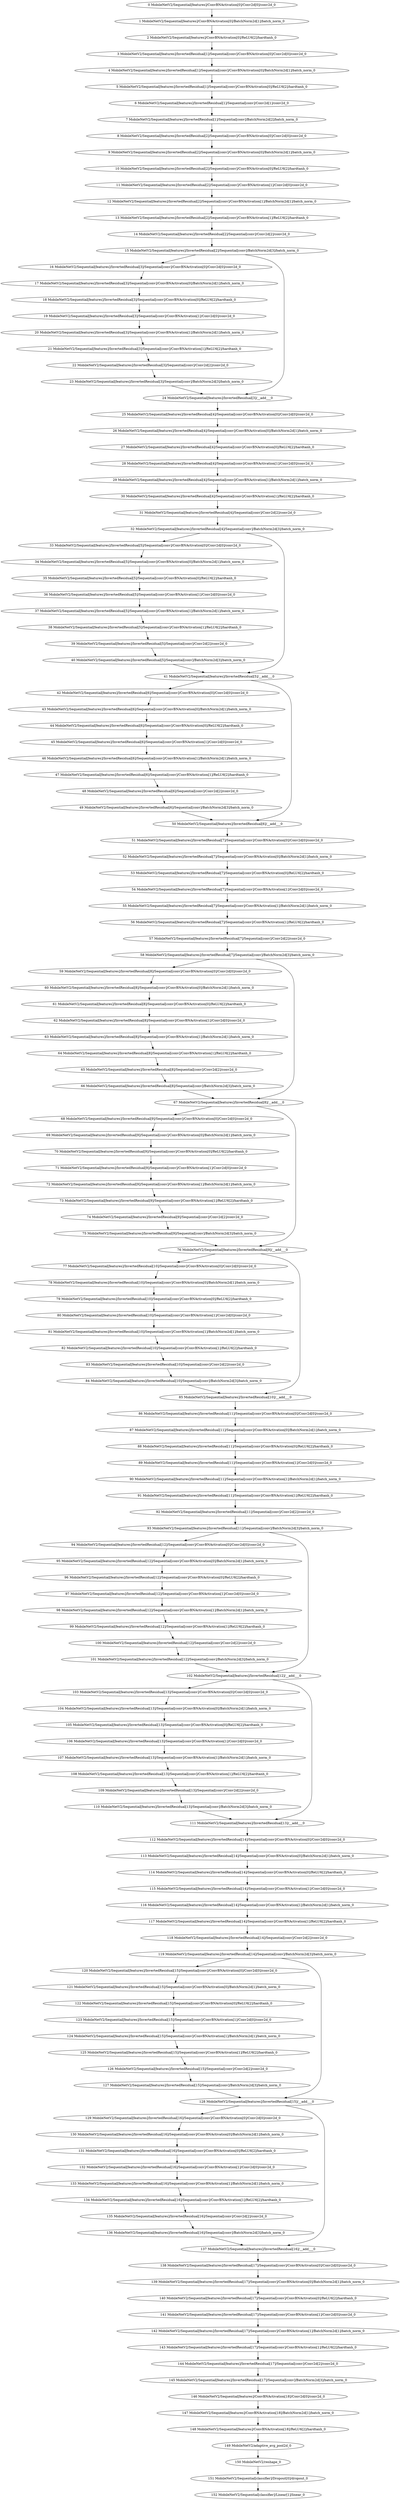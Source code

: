 strict digraph  {
"0 MobileNetV2/Sequential[features]/ConvBNActivation[0]/Conv2d[0]/conv2d_0" [id=0, type=conv2d];
"1 MobileNetV2/Sequential[features]/ConvBNActivation[0]/BatchNorm2d[1]/batch_norm_0" [id=1, type=batch_norm];
"2 MobileNetV2/Sequential[features]/ConvBNActivation[0]/ReLU6[2]/hardtanh_0" [id=2, type=hardtanh];
"3 MobileNetV2/Sequential[features]/InvertedResidual[1]/Sequential[conv]/ConvBNActivation[0]/Conv2d[0]/conv2d_0" [id=3, type=conv2d];
"4 MobileNetV2/Sequential[features]/InvertedResidual[1]/Sequential[conv]/ConvBNActivation[0]/BatchNorm2d[1]/batch_norm_0" [id=4, type=batch_norm];
"5 MobileNetV2/Sequential[features]/InvertedResidual[1]/Sequential[conv]/ConvBNActivation[0]/ReLU6[2]/hardtanh_0" [id=5, type=hardtanh];
"6 MobileNetV2/Sequential[features]/InvertedResidual[1]/Sequential[conv]/Conv2d[1]/conv2d_0" [id=6, type=conv2d];
"7 MobileNetV2/Sequential[features]/InvertedResidual[1]/Sequential[conv]/BatchNorm2d[2]/batch_norm_0" [id=7, type=batch_norm];
"8 MobileNetV2/Sequential[features]/InvertedResidual[2]/Sequential[conv]/ConvBNActivation[0]/Conv2d[0]/conv2d_0" [id=8, type=conv2d];
"9 MobileNetV2/Sequential[features]/InvertedResidual[2]/Sequential[conv]/ConvBNActivation[0]/BatchNorm2d[1]/batch_norm_0" [id=9, type=batch_norm];
"10 MobileNetV2/Sequential[features]/InvertedResidual[2]/Sequential[conv]/ConvBNActivation[0]/ReLU6[2]/hardtanh_0" [id=10, type=hardtanh];
"11 MobileNetV2/Sequential[features]/InvertedResidual[2]/Sequential[conv]/ConvBNActivation[1]/Conv2d[0]/conv2d_0" [id=11, type=conv2d];
"12 MobileNetV2/Sequential[features]/InvertedResidual[2]/Sequential[conv]/ConvBNActivation[1]/BatchNorm2d[1]/batch_norm_0" [id=12, type=batch_norm];
"13 MobileNetV2/Sequential[features]/InvertedResidual[2]/Sequential[conv]/ConvBNActivation[1]/ReLU6[2]/hardtanh_0" [id=13, type=hardtanh];
"14 MobileNetV2/Sequential[features]/InvertedResidual[2]/Sequential[conv]/Conv2d[2]/conv2d_0" [id=14, type=conv2d];
"15 MobileNetV2/Sequential[features]/InvertedResidual[2]/Sequential[conv]/BatchNorm2d[3]/batch_norm_0" [id=15, type=batch_norm];
"16 MobileNetV2/Sequential[features]/InvertedResidual[3]/Sequential[conv]/ConvBNActivation[0]/Conv2d[0]/conv2d_0" [id=16, type=conv2d];
"17 MobileNetV2/Sequential[features]/InvertedResidual[3]/Sequential[conv]/ConvBNActivation[0]/BatchNorm2d[1]/batch_norm_0" [id=17, type=batch_norm];
"18 MobileNetV2/Sequential[features]/InvertedResidual[3]/Sequential[conv]/ConvBNActivation[0]/ReLU6[2]/hardtanh_0" [id=18, type=hardtanh];
"19 MobileNetV2/Sequential[features]/InvertedResidual[3]/Sequential[conv]/ConvBNActivation[1]/Conv2d[0]/conv2d_0" [id=19, type=conv2d];
"20 MobileNetV2/Sequential[features]/InvertedResidual[3]/Sequential[conv]/ConvBNActivation[1]/BatchNorm2d[1]/batch_norm_0" [id=20, type=batch_norm];
"21 MobileNetV2/Sequential[features]/InvertedResidual[3]/Sequential[conv]/ConvBNActivation[1]/ReLU6[2]/hardtanh_0" [id=21, type=hardtanh];
"22 MobileNetV2/Sequential[features]/InvertedResidual[3]/Sequential[conv]/Conv2d[2]/conv2d_0" [id=22, type=conv2d];
"23 MobileNetV2/Sequential[features]/InvertedResidual[3]/Sequential[conv]/BatchNorm2d[3]/batch_norm_0" [id=23, type=batch_norm];
"24 MobileNetV2/Sequential[features]/InvertedResidual[3]/__add___0" [id=24, type=__add__];
"25 MobileNetV2/Sequential[features]/InvertedResidual[4]/Sequential[conv]/ConvBNActivation[0]/Conv2d[0]/conv2d_0" [id=25, type=conv2d];
"26 MobileNetV2/Sequential[features]/InvertedResidual[4]/Sequential[conv]/ConvBNActivation[0]/BatchNorm2d[1]/batch_norm_0" [id=26, type=batch_norm];
"27 MobileNetV2/Sequential[features]/InvertedResidual[4]/Sequential[conv]/ConvBNActivation[0]/ReLU6[2]/hardtanh_0" [id=27, type=hardtanh];
"28 MobileNetV2/Sequential[features]/InvertedResidual[4]/Sequential[conv]/ConvBNActivation[1]/Conv2d[0]/conv2d_0" [id=28, type=conv2d];
"29 MobileNetV2/Sequential[features]/InvertedResidual[4]/Sequential[conv]/ConvBNActivation[1]/BatchNorm2d[1]/batch_norm_0" [id=29, type=batch_norm];
"30 MobileNetV2/Sequential[features]/InvertedResidual[4]/Sequential[conv]/ConvBNActivation[1]/ReLU6[2]/hardtanh_0" [id=30, type=hardtanh];
"31 MobileNetV2/Sequential[features]/InvertedResidual[4]/Sequential[conv]/Conv2d[2]/conv2d_0" [id=31, type=conv2d];
"32 MobileNetV2/Sequential[features]/InvertedResidual[4]/Sequential[conv]/BatchNorm2d[3]/batch_norm_0" [id=32, type=batch_norm];
"33 MobileNetV2/Sequential[features]/InvertedResidual[5]/Sequential[conv]/ConvBNActivation[0]/Conv2d[0]/conv2d_0" [id=33, type=conv2d];
"34 MobileNetV2/Sequential[features]/InvertedResidual[5]/Sequential[conv]/ConvBNActivation[0]/BatchNorm2d[1]/batch_norm_0" [id=34, type=batch_norm];
"35 MobileNetV2/Sequential[features]/InvertedResidual[5]/Sequential[conv]/ConvBNActivation[0]/ReLU6[2]/hardtanh_0" [id=35, type=hardtanh];
"36 MobileNetV2/Sequential[features]/InvertedResidual[5]/Sequential[conv]/ConvBNActivation[1]/Conv2d[0]/conv2d_0" [id=36, type=conv2d];
"37 MobileNetV2/Sequential[features]/InvertedResidual[5]/Sequential[conv]/ConvBNActivation[1]/BatchNorm2d[1]/batch_norm_0" [id=37, type=batch_norm];
"38 MobileNetV2/Sequential[features]/InvertedResidual[5]/Sequential[conv]/ConvBNActivation[1]/ReLU6[2]/hardtanh_0" [id=38, type=hardtanh];
"39 MobileNetV2/Sequential[features]/InvertedResidual[5]/Sequential[conv]/Conv2d[2]/conv2d_0" [id=39, type=conv2d];
"40 MobileNetV2/Sequential[features]/InvertedResidual[5]/Sequential[conv]/BatchNorm2d[3]/batch_norm_0" [id=40, type=batch_norm];
"41 MobileNetV2/Sequential[features]/InvertedResidual[5]/__add___0" [id=41, type=__add__];
"42 MobileNetV2/Sequential[features]/InvertedResidual[6]/Sequential[conv]/ConvBNActivation[0]/Conv2d[0]/conv2d_0" [id=42, type=conv2d];
"43 MobileNetV2/Sequential[features]/InvertedResidual[6]/Sequential[conv]/ConvBNActivation[0]/BatchNorm2d[1]/batch_norm_0" [id=43, type=batch_norm];
"44 MobileNetV2/Sequential[features]/InvertedResidual[6]/Sequential[conv]/ConvBNActivation[0]/ReLU6[2]/hardtanh_0" [id=44, type=hardtanh];
"45 MobileNetV2/Sequential[features]/InvertedResidual[6]/Sequential[conv]/ConvBNActivation[1]/Conv2d[0]/conv2d_0" [id=45, type=conv2d];
"46 MobileNetV2/Sequential[features]/InvertedResidual[6]/Sequential[conv]/ConvBNActivation[1]/BatchNorm2d[1]/batch_norm_0" [id=46, type=batch_norm];
"47 MobileNetV2/Sequential[features]/InvertedResidual[6]/Sequential[conv]/ConvBNActivation[1]/ReLU6[2]/hardtanh_0" [id=47, type=hardtanh];
"48 MobileNetV2/Sequential[features]/InvertedResidual[6]/Sequential[conv]/Conv2d[2]/conv2d_0" [id=48, type=conv2d];
"49 MobileNetV2/Sequential[features]/InvertedResidual[6]/Sequential[conv]/BatchNorm2d[3]/batch_norm_0" [id=49, type=batch_norm];
"50 MobileNetV2/Sequential[features]/InvertedResidual[6]/__add___0" [id=50, type=__add__];
"51 MobileNetV2/Sequential[features]/InvertedResidual[7]/Sequential[conv]/ConvBNActivation[0]/Conv2d[0]/conv2d_0" [id=51, type=conv2d];
"52 MobileNetV2/Sequential[features]/InvertedResidual[7]/Sequential[conv]/ConvBNActivation[0]/BatchNorm2d[1]/batch_norm_0" [id=52, type=batch_norm];
"53 MobileNetV2/Sequential[features]/InvertedResidual[7]/Sequential[conv]/ConvBNActivation[0]/ReLU6[2]/hardtanh_0" [id=53, type=hardtanh];
"54 MobileNetV2/Sequential[features]/InvertedResidual[7]/Sequential[conv]/ConvBNActivation[1]/Conv2d[0]/conv2d_0" [id=54, type=conv2d];
"55 MobileNetV2/Sequential[features]/InvertedResidual[7]/Sequential[conv]/ConvBNActivation[1]/BatchNorm2d[1]/batch_norm_0" [id=55, type=batch_norm];
"56 MobileNetV2/Sequential[features]/InvertedResidual[7]/Sequential[conv]/ConvBNActivation[1]/ReLU6[2]/hardtanh_0" [id=56, type=hardtanh];
"57 MobileNetV2/Sequential[features]/InvertedResidual[7]/Sequential[conv]/Conv2d[2]/conv2d_0" [id=57, type=conv2d];
"58 MobileNetV2/Sequential[features]/InvertedResidual[7]/Sequential[conv]/BatchNorm2d[3]/batch_norm_0" [id=58, type=batch_norm];
"59 MobileNetV2/Sequential[features]/InvertedResidual[8]/Sequential[conv]/ConvBNActivation[0]/Conv2d[0]/conv2d_0" [id=59, type=conv2d];
"60 MobileNetV2/Sequential[features]/InvertedResidual[8]/Sequential[conv]/ConvBNActivation[0]/BatchNorm2d[1]/batch_norm_0" [id=60, type=batch_norm];
"61 MobileNetV2/Sequential[features]/InvertedResidual[8]/Sequential[conv]/ConvBNActivation[0]/ReLU6[2]/hardtanh_0" [id=61, type=hardtanh];
"62 MobileNetV2/Sequential[features]/InvertedResidual[8]/Sequential[conv]/ConvBNActivation[1]/Conv2d[0]/conv2d_0" [id=62, type=conv2d];
"63 MobileNetV2/Sequential[features]/InvertedResidual[8]/Sequential[conv]/ConvBNActivation[1]/BatchNorm2d[1]/batch_norm_0" [id=63, type=batch_norm];
"64 MobileNetV2/Sequential[features]/InvertedResidual[8]/Sequential[conv]/ConvBNActivation[1]/ReLU6[2]/hardtanh_0" [id=64, type=hardtanh];
"65 MobileNetV2/Sequential[features]/InvertedResidual[8]/Sequential[conv]/Conv2d[2]/conv2d_0" [id=65, type=conv2d];
"66 MobileNetV2/Sequential[features]/InvertedResidual[8]/Sequential[conv]/BatchNorm2d[3]/batch_norm_0" [id=66, type=batch_norm];
"67 MobileNetV2/Sequential[features]/InvertedResidual[8]/__add___0" [id=67, type=__add__];
"68 MobileNetV2/Sequential[features]/InvertedResidual[9]/Sequential[conv]/ConvBNActivation[0]/Conv2d[0]/conv2d_0" [id=68, type=conv2d];
"69 MobileNetV2/Sequential[features]/InvertedResidual[9]/Sequential[conv]/ConvBNActivation[0]/BatchNorm2d[1]/batch_norm_0" [id=69, type=batch_norm];
"70 MobileNetV2/Sequential[features]/InvertedResidual[9]/Sequential[conv]/ConvBNActivation[0]/ReLU6[2]/hardtanh_0" [id=70, type=hardtanh];
"71 MobileNetV2/Sequential[features]/InvertedResidual[9]/Sequential[conv]/ConvBNActivation[1]/Conv2d[0]/conv2d_0" [id=71, type=conv2d];
"72 MobileNetV2/Sequential[features]/InvertedResidual[9]/Sequential[conv]/ConvBNActivation[1]/BatchNorm2d[1]/batch_norm_0" [id=72, type=batch_norm];
"73 MobileNetV2/Sequential[features]/InvertedResidual[9]/Sequential[conv]/ConvBNActivation[1]/ReLU6[2]/hardtanh_0" [id=73, type=hardtanh];
"74 MobileNetV2/Sequential[features]/InvertedResidual[9]/Sequential[conv]/Conv2d[2]/conv2d_0" [id=74, type=conv2d];
"75 MobileNetV2/Sequential[features]/InvertedResidual[9]/Sequential[conv]/BatchNorm2d[3]/batch_norm_0" [id=75, type=batch_norm];
"76 MobileNetV2/Sequential[features]/InvertedResidual[9]/__add___0" [id=76, type=__add__];
"77 MobileNetV2/Sequential[features]/InvertedResidual[10]/Sequential[conv]/ConvBNActivation[0]/Conv2d[0]/conv2d_0" [id=77, type=conv2d];
"78 MobileNetV2/Sequential[features]/InvertedResidual[10]/Sequential[conv]/ConvBNActivation[0]/BatchNorm2d[1]/batch_norm_0" [id=78, type=batch_norm];
"79 MobileNetV2/Sequential[features]/InvertedResidual[10]/Sequential[conv]/ConvBNActivation[0]/ReLU6[2]/hardtanh_0" [id=79, type=hardtanh];
"80 MobileNetV2/Sequential[features]/InvertedResidual[10]/Sequential[conv]/ConvBNActivation[1]/Conv2d[0]/conv2d_0" [id=80, type=conv2d];
"81 MobileNetV2/Sequential[features]/InvertedResidual[10]/Sequential[conv]/ConvBNActivation[1]/BatchNorm2d[1]/batch_norm_0" [id=81, type=batch_norm];
"82 MobileNetV2/Sequential[features]/InvertedResidual[10]/Sequential[conv]/ConvBNActivation[1]/ReLU6[2]/hardtanh_0" [id=82, type=hardtanh];
"83 MobileNetV2/Sequential[features]/InvertedResidual[10]/Sequential[conv]/Conv2d[2]/conv2d_0" [id=83, type=conv2d];
"84 MobileNetV2/Sequential[features]/InvertedResidual[10]/Sequential[conv]/BatchNorm2d[3]/batch_norm_0" [id=84, type=batch_norm];
"85 MobileNetV2/Sequential[features]/InvertedResidual[10]/__add___0" [id=85, type=__add__];
"86 MobileNetV2/Sequential[features]/InvertedResidual[11]/Sequential[conv]/ConvBNActivation[0]/Conv2d[0]/conv2d_0" [id=86, type=conv2d];
"87 MobileNetV2/Sequential[features]/InvertedResidual[11]/Sequential[conv]/ConvBNActivation[0]/BatchNorm2d[1]/batch_norm_0" [id=87, type=batch_norm];
"88 MobileNetV2/Sequential[features]/InvertedResidual[11]/Sequential[conv]/ConvBNActivation[0]/ReLU6[2]/hardtanh_0" [id=88, type=hardtanh];
"89 MobileNetV2/Sequential[features]/InvertedResidual[11]/Sequential[conv]/ConvBNActivation[1]/Conv2d[0]/conv2d_0" [id=89, type=conv2d];
"90 MobileNetV2/Sequential[features]/InvertedResidual[11]/Sequential[conv]/ConvBNActivation[1]/BatchNorm2d[1]/batch_norm_0" [id=90, type=batch_norm];
"91 MobileNetV2/Sequential[features]/InvertedResidual[11]/Sequential[conv]/ConvBNActivation[1]/ReLU6[2]/hardtanh_0" [id=91, type=hardtanh];
"92 MobileNetV2/Sequential[features]/InvertedResidual[11]/Sequential[conv]/Conv2d[2]/conv2d_0" [id=92, type=conv2d];
"93 MobileNetV2/Sequential[features]/InvertedResidual[11]/Sequential[conv]/BatchNorm2d[3]/batch_norm_0" [id=93, type=batch_norm];
"94 MobileNetV2/Sequential[features]/InvertedResidual[12]/Sequential[conv]/ConvBNActivation[0]/Conv2d[0]/conv2d_0" [id=94, type=conv2d];
"95 MobileNetV2/Sequential[features]/InvertedResidual[12]/Sequential[conv]/ConvBNActivation[0]/BatchNorm2d[1]/batch_norm_0" [id=95, type=batch_norm];
"96 MobileNetV2/Sequential[features]/InvertedResidual[12]/Sequential[conv]/ConvBNActivation[0]/ReLU6[2]/hardtanh_0" [id=96, type=hardtanh];
"97 MobileNetV2/Sequential[features]/InvertedResidual[12]/Sequential[conv]/ConvBNActivation[1]/Conv2d[0]/conv2d_0" [id=97, type=conv2d];
"98 MobileNetV2/Sequential[features]/InvertedResidual[12]/Sequential[conv]/ConvBNActivation[1]/BatchNorm2d[1]/batch_norm_0" [id=98, type=batch_norm];
"99 MobileNetV2/Sequential[features]/InvertedResidual[12]/Sequential[conv]/ConvBNActivation[1]/ReLU6[2]/hardtanh_0" [id=99, type=hardtanh];
"100 MobileNetV2/Sequential[features]/InvertedResidual[12]/Sequential[conv]/Conv2d[2]/conv2d_0" [id=100, type=conv2d];
"101 MobileNetV2/Sequential[features]/InvertedResidual[12]/Sequential[conv]/BatchNorm2d[3]/batch_norm_0" [id=101, type=batch_norm];
"102 MobileNetV2/Sequential[features]/InvertedResidual[12]/__add___0" [id=102, type=__add__];
"103 MobileNetV2/Sequential[features]/InvertedResidual[13]/Sequential[conv]/ConvBNActivation[0]/Conv2d[0]/conv2d_0" [id=103, type=conv2d];
"104 MobileNetV2/Sequential[features]/InvertedResidual[13]/Sequential[conv]/ConvBNActivation[0]/BatchNorm2d[1]/batch_norm_0" [id=104, type=batch_norm];
"105 MobileNetV2/Sequential[features]/InvertedResidual[13]/Sequential[conv]/ConvBNActivation[0]/ReLU6[2]/hardtanh_0" [id=105, type=hardtanh];
"106 MobileNetV2/Sequential[features]/InvertedResidual[13]/Sequential[conv]/ConvBNActivation[1]/Conv2d[0]/conv2d_0" [id=106, type=conv2d];
"107 MobileNetV2/Sequential[features]/InvertedResidual[13]/Sequential[conv]/ConvBNActivation[1]/BatchNorm2d[1]/batch_norm_0" [id=107, type=batch_norm];
"108 MobileNetV2/Sequential[features]/InvertedResidual[13]/Sequential[conv]/ConvBNActivation[1]/ReLU6[2]/hardtanh_0" [id=108, type=hardtanh];
"109 MobileNetV2/Sequential[features]/InvertedResidual[13]/Sequential[conv]/Conv2d[2]/conv2d_0" [id=109, type=conv2d];
"110 MobileNetV2/Sequential[features]/InvertedResidual[13]/Sequential[conv]/BatchNorm2d[3]/batch_norm_0" [id=110, type=batch_norm];
"111 MobileNetV2/Sequential[features]/InvertedResidual[13]/__add___0" [id=111, type=__add__];
"112 MobileNetV2/Sequential[features]/InvertedResidual[14]/Sequential[conv]/ConvBNActivation[0]/Conv2d[0]/conv2d_0" [id=112, type=conv2d];
"113 MobileNetV2/Sequential[features]/InvertedResidual[14]/Sequential[conv]/ConvBNActivation[0]/BatchNorm2d[1]/batch_norm_0" [id=113, type=batch_norm];
"114 MobileNetV2/Sequential[features]/InvertedResidual[14]/Sequential[conv]/ConvBNActivation[0]/ReLU6[2]/hardtanh_0" [id=114, type=hardtanh];
"115 MobileNetV2/Sequential[features]/InvertedResidual[14]/Sequential[conv]/ConvBNActivation[1]/Conv2d[0]/conv2d_0" [id=115, type=conv2d];
"116 MobileNetV2/Sequential[features]/InvertedResidual[14]/Sequential[conv]/ConvBNActivation[1]/BatchNorm2d[1]/batch_norm_0" [id=116, type=batch_norm];
"117 MobileNetV2/Sequential[features]/InvertedResidual[14]/Sequential[conv]/ConvBNActivation[1]/ReLU6[2]/hardtanh_0" [id=117, type=hardtanh];
"118 MobileNetV2/Sequential[features]/InvertedResidual[14]/Sequential[conv]/Conv2d[2]/conv2d_0" [id=118, type=conv2d];
"119 MobileNetV2/Sequential[features]/InvertedResidual[14]/Sequential[conv]/BatchNorm2d[3]/batch_norm_0" [id=119, type=batch_norm];
"120 MobileNetV2/Sequential[features]/InvertedResidual[15]/Sequential[conv]/ConvBNActivation[0]/Conv2d[0]/conv2d_0" [id=120, type=conv2d];
"121 MobileNetV2/Sequential[features]/InvertedResidual[15]/Sequential[conv]/ConvBNActivation[0]/BatchNorm2d[1]/batch_norm_0" [id=121, type=batch_norm];
"122 MobileNetV2/Sequential[features]/InvertedResidual[15]/Sequential[conv]/ConvBNActivation[0]/ReLU6[2]/hardtanh_0" [id=122, type=hardtanh];
"123 MobileNetV2/Sequential[features]/InvertedResidual[15]/Sequential[conv]/ConvBNActivation[1]/Conv2d[0]/conv2d_0" [id=123, type=conv2d];
"124 MobileNetV2/Sequential[features]/InvertedResidual[15]/Sequential[conv]/ConvBNActivation[1]/BatchNorm2d[1]/batch_norm_0" [id=124, type=batch_norm];
"125 MobileNetV2/Sequential[features]/InvertedResidual[15]/Sequential[conv]/ConvBNActivation[1]/ReLU6[2]/hardtanh_0" [id=125, type=hardtanh];
"126 MobileNetV2/Sequential[features]/InvertedResidual[15]/Sequential[conv]/Conv2d[2]/conv2d_0" [id=126, type=conv2d];
"127 MobileNetV2/Sequential[features]/InvertedResidual[15]/Sequential[conv]/BatchNorm2d[3]/batch_norm_0" [id=127, type=batch_norm];
"128 MobileNetV2/Sequential[features]/InvertedResidual[15]/__add___0" [id=128, type=__add__];
"129 MobileNetV2/Sequential[features]/InvertedResidual[16]/Sequential[conv]/ConvBNActivation[0]/Conv2d[0]/conv2d_0" [id=129, type=conv2d];
"130 MobileNetV2/Sequential[features]/InvertedResidual[16]/Sequential[conv]/ConvBNActivation[0]/BatchNorm2d[1]/batch_norm_0" [id=130, type=batch_norm];
"131 MobileNetV2/Sequential[features]/InvertedResidual[16]/Sequential[conv]/ConvBNActivation[0]/ReLU6[2]/hardtanh_0" [id=131, type=hardtanh];
"132 MobileNetV2/Sequential[features]/InvertedResidual[16]/Sequential[conv]/ConvBNActivation[1]/Conv2d[0]/conv2d_0" [id=132, type=conv2d];
"133 MobileNetV2/Sequential[features]/InvertedResidual[16]/Sequential[conv]/ConvBNActivation[1]/BatchNorm2d[1]/batch_norm_0" [id=133, type=batch_norm];
"134 MobileNetV2/Sequential[features]/InvertedResidual[16]/Sequential[conv]/ConvBNActivation[1]/ReLU6[2]/hardtanh_0" [id=134, type=hardtanh];
"135 MobileNetV2/Sequential[features]/InvertedResidual[16]/Sequential[conv]/Conv2d[2]/conv2d_0" [id=135, type=conv2d];
"136 MobileNetV2/Sequential[features]/InvertedResidual[16]/Sequential[conv]/BatchNorm2d[3]/batch_norm_0" [id=136, type=batch_norm];
"137 MobileNetV2/Sequential[features]/InvertedResidual[16]/__add___0" [id=137, type=__add__];
"138 MobileNetV2/Sequential[features]/InvertedResidual[17]/Sequential[conv]/ConvBNActivation[0]/Conv2d[0]/conv2d_0" [id=138, type=conv2d];
"139 MobileNetV2/Sequential[features]/InvertedResidual[17]/Sequential[conv]/ConvBNActivation[0]/BatchNorm2d[1]/batch_norm_0" [id=139, type=batch_norm];
"140 MobileNetV2/Sequential[features]/InvertedResidual[17]/Sequential[conv]/ConvBNActivation[0]/ReLU6[2]/hardtanh_0" [id=140, type=hardtanh];
"141 MobileNetV2/Sequential[features]/InvertedResidual[17]/Sequential[conv]/ConvBNActivation[1]/Conv2d[0]/conv2d_0" [id=141, type=conv2d];
"142 MobileNetV2/Sequential[features]/InvertedResidual[17]/Sequential[conv]/ConvBNActivation[1]/BatchNorm2d[1]/batch_norm_0" [id=142, type=batch_norm];
"143 MobileNetV2/Sequential[features]/InvertedResidual[17]/Sequential[conv]/ConvBNActivation[1]/ReLU6[2]/hardtanh_0" [id=143, type=hardtanh];
"144 MobileNetV2/Sequential[features]/InvertedResidual[17]/Sequential[conv]/Conv2d[2]/conv2d_0" [id=144, type=conv2d];
"145 MobileNetV2/Sequential[features]/InvertedResidual[17]/Sequential[conv]/BatchNorm2d[3]/batch_norm_0" [id=145, type=batch_norm];
"146 MobileNetV2/Sequential[features]/ConvBNActivation[18]/Conv2d[0]/conv2d_0" [id=146, type=conv2d];
"147 MobileNetV2/Sequential[features]/ConvBNActivation[18]/BatchNorm2d[1]/batch_norm_0" [id=147, type=batch_norm];
"148 MobileNetV2/Sequential[features]/ConvBNActivation[18]/ReLU6[2]/hardtanh_0" [id=148, type=hardtanh];
"149 MobileNetV2/adaptive_avg_pool2d_0" [id=149, type=adaptive_avg_pool2d];
"150 MobileNetV2/reshape_0" [id=150, type=reshape];
"151 MobileNetV2/Sequential[classifier]/Dropout[0]/dropout_0" [id=151, type=dropout];
"152 MobileNetV2/Sequential[classifier]/Linear[1]/linear_0" [id=152, type=linear];
"0 MobileNetV2/Sequential[features]/ConvBNActivation[0]/Conv2d[0]/conv2d_0" -> "1 MobileNetV2/Sequential[features]/ConvBNActivation[0]/BatchNorm2d[1]/batch_norm_0";
"1 MobileNetV2/Sequential[features]/ConvBNActivation[0]/BatchNorm2d[1]/batch_norm_0" -> "2 MobileNetV2/Sequential[features]/ConvBNActivation[0]/ReLU6[2]/hardtanh_0";
"2 MobileNetV2/Sequential[features]/ConvBNActivation[0]/ReLU6[2]/hardtanh_0" -> "3 MobileNetV2/Sequential[features]/InvertedResidual[1]/Sequential[conv]/ConvBNActivation[0]/Conv2d[0]/conv2d_0";
"3 MobileNetV2/Sequential[features]/InvertedResidual[1]/Sequential[conv]/ConvBNActivation[0]/Conv2d[0]/conv2d_0" -> "4 MobileNetV2/Sequential[features]/InvertedResidual[1]/Sequential[conv]/ConvBNActivation[0]/BatchNorm2d[1]/batch_norm_0";
"4 MobileNetV2/Sequential[features]/InvertedResidual[1]/Sequential[conv]/ConvBNActivation[0]/BatchNorm2d[1]/batch_norm_0" -> "5 MobileNetV2/Sequential[features]/InvertedResidual[1]/Sequential[conv]/ConvBNActivation[0]/ReLU6[2]/hardtanh_0";
"5 MobileNetV2/Sequential[features]/InvertedResidual[1]/Sequential[conv]/ConvBNActivation[0]/ReLU6[2]/hardtanh_0" -> "6 MobileNetV2/Sequential[features]/InvertedResidual[1]/Sequential[conv]/Conv2d[1]/conv2d_0";
"6 MobileNetV2/Sequential[features]/InvertedResidual[1]/Sequential[conv]/Conv2d[1]/conv2d_0" -> "7 MobileNetV2/Sequential[features]/InvertedResidual[1]/Sequential[conv]/BatchNorm2d[2]/batch_norm_0";
"7 MobileNetV2/Sequential[features]/InvertedResidual[1]/Sequential[conv]/BatchNorm2d[2]/batch_norm_0" -> "8 MobileNetV2/Sequential[features]/InvertedResidual[2]/Sequential[conv]/ConvBNActivation[0]/Conv2d[0]/conv2d_0";
"8 MobileNetV2/Sequential[features]/InvertedResidual[2]/Sequential[conv]/ConvBNActivation[0]/Conv2d[0]/conv2d_0" -> "9 MobileNetV2/Sequential[features]/InvertedResidual[2]/Sequential[conv]/ConvBNActivation[0]/BatchNorm2d[1]/batch_norm_0";
"9 MobileNetV2/Sequential[features]/InvertedResidual[2]/Sequential[conv]/ConvBNActivation[0]/BatchNorm2d[1]/batch_norm_0" -> "10 MobileNetV2/Sequential[features]/InvertedResidual[2]/Sequential[conv]/ConvBNActivation[0]/ReLU6[2]/hardtanh_0";
"10 MobileNetV2/Sequential[features]/InvertedResidual[2]/Sequential[conv]/ConvBNActivation[0]/ReLU6[2]/hardtanh_0" -> "11 MobileNetV2/Sequential[features]/InvertedResidual[2]/Sequential[conv]/ConvBNActivation[1]/Conv2d[0]/conv2d_0";
"11 MobileNetV2/Sequential[features]/InvertedResidual[2]/Sequential[conv]/ConvBNActivation[1]/Conv2d[0]/conv2d_0" -> "12 MobileNetV2/Sequential[features]/InvertedResidual[2]/Sequential[conv]/ConvBNActivation[1]/BatchNorm2d[1]/batch_norm_0";
"12 MobileNetV2/Sequential[features]/InvertedResidual[2]/Sequential[conv]/ConvBNActivation[1]/BatchNorm2d[1]/batch_norm_0" -> "13 MobileNetV2/Sequential[features]/InvertedResidual[2]/Sequential[conv]/ConvBNActivation[1]/ReLU6[2]/hardtanh_0";
"13 MobileNetV2/Sequential[features]/InvertedResidual[2]/Sequential[conv]/ConvBNActivation[1]/ReLU6[2]/hardtanh_0" -> "14 MobileNetV2/Sequential[features]/InvertedResidual[2]/Sequential[conv]/Conv2d[2]/conv2d_0";
"14 MobileNetV2/Sequential[features]/InvertedResidual[2]/Sequential[conv]/Conv2d[2]/conv2d_0" -> "15 MobileNetV2/Sequential[features]/InvertedResidual[2]/Sequential[conv]/BatchNorm2d[3]/batch_norm_0";
"15 MobileNetV2/Sequential[features]/InvertedResidual[2]/Sequential[conv]/BatchNorm2d[3]/batch_norm_0" -> "16 MobileNetV2/Sequential[features]/InvertedResidual[3]/Sequential[conv]/ConvBNActivation[0]/Conv2d[0]/conv2d_0";
"15 MobileNetV2/Sequential[features]/InvertedResidual[2]/Sequential[conv]/BatchNorm2d[3]/batch_norm_0" -> "24 MobileNetV2/Sequential[features]/InvertedResidual[3]/__add___0";
"16 MobileNetV2/Sequential[features]/InvertedResidual[3]/Sequential[conv]/ConvBNActivation[0]/Conv2d[0]/conv2d_0" -> "17 MobileNetV2/Sequential[features]/InvertedResidual[3]/Sequential[conv]/ConvBNActivation[0]/BatchNorm2d[1]/batch_norm_0";
"17 MobileNetV2/Sequential[features]/InvertedResidual[3]/Sequential[conv]/ConvBNActivation[0]/BatchNorm2d[1]/batch_norm_0" -> "18 MobileNetV2/Sequential[features]/InvertedResidual[3]/Sequential[conv]/ConvBNActivation[0]/ReLU6[2]/hardtanh_0";
"18 MobileNetV2/Sequential[features]/InvertedResidual[3]/Sequential[conv]/ConvBNActivation[0]/ReLU6[2]/hardtanh_0" -> "19 MobileNetV2/Sequential[features]/InvertedResidual[3]/Sequential[conv]/ConvBNActivation[1]/Conv2d[0]/conv2d_0";
"19 MobileNetV2/Sequential[features]/InvertedResidual[3]/Sequential[conv]/ConvBNActivation[1]/Conv2d[0]/conv2d_0" -> "20 MobileNetV2/Sequential[features]/InvertedResidual[3]/Sequential[conv]/ConvBNActivation[1]/BatchNorm2d[1]/batch_norm_0";
"20 MobileNetV2/Sequential[features]/InvertedResidual[3]/Sequential[conv]/ConvBNActivation[1]/BatchNorm2d[1]/batch_norm_0" -> "21 MobileNetV2/Sequential[features]/InvertedResidual[3]/Sequential[conv]/ConvBNActivation[1]/ReLU6[2]/hardtanh_0";
"21 MobileNetV2/Sequential[features]/InvertedResidual[3]/Sequential[conv]/ConvBNActivation[1]/ReLU6[2]/hardtanh_0" -> "22 MobileNetV2/Sequential[features]/InvertedResidual[3]/Sequential[conv]/Conv2d[2]/conv2d_0";
"22 MobileNetV2/Sequential[features]/InvertedResidual[3]/Sequential[conv]/Conv2d[2]/conv2d_0" -> "23 MobileNetV2/Sequential[features]/InvertedResidual[3]/Sequential[conv]/BatchNorm2d[3]/batch_norm_0";
"23 MobileNetV2/Sequential[features]/InvertedResidual[3]/Sequential[conv]/BatchNorm2d[3]/batch_norm_0" -> "24 MobileNetV2/Sequential[features]/InvertedResidual[3]/__add___0";
"24 MobileNetV2/Sequential[features]/InvertedResidual[3]/__add___0" -> "25 MobileNetV2/Sequential[features]/InvertedResidual[4]/Sequential[conv]/ConvBNActivation[0]/Conv2d[0]/conv2d_0";
"25 MobileNetV2/Sequential[features]/InvertedResidual[4]/Sequential[conv]/ConvBNActivation[0]/Conv2d[0]/conv2d_0" -> "26 MobileNetV2/Sequential[features]/InvertedResidual[4]/Sequential[conv]/ConvBNActivation[0]/BatchNorm2d[1]/batch_norm_0";
"26 MobileNetV2/Sequential[features]/InvertedResidual[4]/Sequential[conv]/ConvBNActivation[0]/BatchNorm2d[1]/batch_norm_0" -> "27 MobileNetV2/Sequential[features]/InvertedResidual[4]/Sequential[conv]/ConvBNActivation[0]/ReLU6[2]/hardtanh_0";
"27 MobileNetV2/Sequential[features]/InvertedResidual[4]/Sequential[conv]/ConvBNActivation[0]/ReLU6[2]/hardtanh_0" -> "28 MobileNetV2/Sequential[features]/InvertedResidual[4]/Sequential[conv]/ConvBNActivation[1]/Conv2d[0]/conv2d_0";
"28 MobileNetV2/Sequential[features]/InvertedResidual[4]/Sequential[conv]/ConvBNActivation[1]/Conv2d[0]/conv2d_0" -> "29 MobileNetV2/Sequential[features]/InvertedResidual[4]/Sequential[conv]/ConvBNActivation[1]/BatchNorm2d[1]/batch_norm_0";
"29 MobileNetV2/Sequential[features]/InvertedResidual[4]/Sequential[conv]/ConvBNActivation[1]/BatchNorm2d[1]/batch_norm_0" -> "30 MobileNetV2/Sequential[features]/InvertedResidual[4]/Sequential[conv]/ConvBNActivation[1]/ReLU6[2]/hardtanh_0";
"30 MobileNetV2/Sequential[features]/InvertedResidual[4]/Sequential[conv]/ConvBNActivation[1]/ReLU6[2]/hardtanh_0" -> "31 MobileNetV2/Sequential[features]/InvertedResidual[4]/Sequential[conv]/Conv2d[2]/conv2d_0";
"31 MobileNetV2/Sequential[features]/InvertedResidual[4]/Sequential[conv]/Conv2d[2]/conv2d_0" -> "32 MobileNetV2/Sequential[features]/InvertedResidual[4]/Sequential[conv]/BatchNorm2d[3]/batch_norm_0";
"32 MobileNetV2/Sequential[features]/InvertedResidual[4]/Sequential[conv]/BatchNorm2d[3]/batch_norm_0" -> "33 MobileNetV2/Sequential[features]/InvertedResidual[5]/Sequential[conv]/ConvBNActivation[0]/Conv2d[0]/conv2d_0";
"32 MobileNetV2/Sequential[features]/InvertedResidual[4]/Sequential[conv]/BatchNorm2d[3]/batch_norm_0" -> "41 MobileNetV2/Sequential[features]/InvertedResidual[5]/__add___0";
"33 MobileNetV2/Sequential[features]/InvertedResidual[5]/Sequential[conv]/ConvBNActivation[0]/Conv2d[0]/conv2d_0" -> "34 MobileNetV2/Sequential[features]/InvertedResidual[5]/Sequential[conv]/ConvBNActivation[0]/BatchNorm2d[1]/batch_norm_0";
"34 MobileNetV2/Sequential[features]/InvertedResidual[5]/Sequential[conv]/ConvBNActivation[0]/BatchNorm2d[1]/batch_norm_0" -> "35 MobileNetV2/Sequential[features]/InvertedResidual[5]/Sequential[conv]/ConvBNActivation[0]/ReLU6[2]/hardtanh_0";
"35 MobileNetV2/Sequential[features]/InvertedResidual[5]/Sequential[conv]/ConvBNActivation[0]/ReLU6[2]/hardtanh_0" -> "36 MobileNetV2/Sequential[features]/InvertedResidual[5]/Sequential[conv]/ConvBNActivation[1]/Conv2d[0]/conv2d_0";
"36 MobileNetV2/Sequential[features]/InvertedResidual[5]/Sequential[conv]/ConvBNActivation[1]/Conv2d[0]/conv2d_0" -> "37 MobileNetV2/Sequential[features]/InvertedResidual[5]/Sequential[conv]/ConvBNActivation[1]/BatchNorm2d[1]/batch_norm_0";
"37 MobileNetV2/Sequential[features]/InvertedResidual[5]/Sequential[conv]/ConvBNActivation[1]/BatchNorm2d[1]/batch_norm_0" -> "38 MobileNetV2/Sequential[features]/InvertedResidual[5]/Sequential[conv]/ConvBNActivation[1]/ReLU6[2]/hardtanh_0";
"38 MobileNetV2/Sequential[features]/InvertedResidual[5]/Sequential[conv]/ConvBNActivation[1]/ReLU6[2]/hardtanh_0" -> "39 MobileNetV2/Sequential[features]/InvertedResidual[5]/Sequential[conv]/Conv2d[2]/conv2d_0";
"39 MobileNetV2/Sequential[features]/InvertedResidual[5]/Sequential[conv]/Conv2d[2]/conv2d_0" -> "40 MobileNetV2/Sequential[features]/InvertedResidual[5]/Sequential[conv]/BatchNorm2d[3]/batch_norm_0";
"40 MobileNetV2/Sequential[features]/InvertedResidual[5]/Sequential[conv]/BatchNorm2d[3]/batch_norm_0" -> "41 MobileNetV2/Sequential[features]/InvertedResidual[5]/__add___0";
"41 MobileNetV2/Sequential[features]/InvertedResidual[5]/__add___0" -> "42 MobileNetV2/Sequential[features]/InvertedResidual[6]/Sequential[conv]/ConvBNActivation[0]/Conv2d[0]/conv2d_0";
"41 MobileNetV2/Sequential[features]/InvertedResidual[5]/__add___0" -> "50 MobileNetV2/Sequential[features]/InvertedResidual[6]/__add___0";
"42 MobileNetV2/Sequential[features]/InvertedResidual[6]/Sequential[conv]/ConvBNActivation[0]/Conv2d[0]/conv2d_0" -> "43 MobileNetV2/Sequential[features]/InvertedResidual[6]/Sequential[conv]/ConvBNActivation[0]/BatchNorm2d[1]/batch_norm_0";
"43 MobileNetV2/Sequential[features]/InvertedResidual[6]/Sequential[conv]/ConvBNActivation[0]/BatchNorm2d[1]/batch_norm_0" -> "44 MobileNetV2/Sequential[features]/InvertedResidual[6]/Sequential[conv]/ConvBNActivation[0]/ReLU6[2]/hardtanh_0";
"44 MobileNetV2/Sequential[features]/InvertedResidual[6]/Sequential[conv]/ConvBNActivation[0]/ReLU6[2]/hardtanh_0" -> "45 MobileNetV2/Sequential[features]/InvertedResidual[6]/Sequential[conv]/ConvBNActivation[1]/Conv2d[0]/conv2d_0";
"45 MobileNetV2/Sequential[features]/InvertedResidual[6]/Sequential[conv]/ConvBNActivation[1]/Conv2d[0]/conv2d_0" -> "46 MobileNetV2/Sequential[features]/InvertedResidual[6]/Sequential[conv]/ConvBNActivation[1]/BatchNorm2d[1]/batch_norm_0";
"46 MobileNetV2/Sequential[features]/InvertedResidual[6]/Sequential[conv]/ConvBNActivation[1]/BatchNorm2d[1]/batch_norm_0" -> "47 MobileNetV2/Sequential[features]/InvertedResidual[6]/Sequential[conv]/ConvBNActivation[1]/ReLU6[2]/hardtanh_0";
"47 MobileNetV2/Sequential[features]/InvertedResidual[6]/Sequential[conv]/ConvBNActivation[1]/ReLU6[2]/hardtanh_0" -> "48 MobileNetV2/Sequential[features]/InvertedResidual[6]/Sequential[conv]/Conv2d[2]/conv2d_0";
"48 MobileNetV2/Sequential[features]/InvertedResidual[6]/Sequential[conv]/Conv2d[2]/conv2d_0" -> "49 MobileNetV2/Sequential[features]/InvertedResidual[6]/Sequential[conv]/BatchNorm2d[3]/batch_norm_0";
"49 MobileNetV2/Sequential[features]/InvertedResidual[6]/Sequential[conv]/BatchNorm2d[3]/batch_norm_0" -> "50 MobileNetV2/Sequential[features]/InvertedResidual[6]/__add___0";
"50 MobileNetV2/Sequential[features]/InvertedResidual[6]/__add___0" -> "51 MobileNetV2/Sequential[features]/InvertedResidual[7]/Sequential[conv]/ConvBNActivation[0]/Conv2d[0]/conv2d_0";
"51 MobileNetV2/Sequential[features]/InvertedResidual[7]/Sequential[conv]/ConvBNActivation[0]/Conv2d[0]/conv2d_0" -> "52 MobileNetV2/Sequential[features]/InvertedResidual[7]/Sequential[conv]/ConvBNActivation[0]/BatchNorm2d[1]/batch_norm_0";
"52 MobileNetV2/Sequential[features]/InvertedResidual[7]/Sequential[conv]/ConvBNActivation[0]/BatchNorm2d[1]/batch_norm_0" -> "53 MobileNetV2/Sequential[features]/InvertedResidual[7]/Sequential[conv]/ConvBNActivation[0]/ReLU6[2]/hardtanh_0";
"53 MobileNetV2/Sequential[features]/InvertedResidual[7]/Sequential[conv]/ConvBNActivation[0]/ReLU6[2]/hardtanh_0" -> "54 MobileNetV2/Sequential[features]/InvertedResidual[7]/Sequential[conv]/ConvBNActivation[1]/Conv2d[0]/conv2d_0";
"54 MobileNetV2/Sequential[features]/InvertedResidual[7]/Sequential[conv]/ConvBNActivation[1]/Conv2d[0]/conv2d_0" -> "55 MobileNetV2/Sequential[features]/InvertedResidual[7]/Sequential[conv]/ConvBNActivation[1]/BatchNorm2d[1]/batch_norm_0";
"55 MobileNetV2/Sequential[features]/InvertedResidual[7]/Sequential[conv]/ConvBNActivation[1]/BatchNorm2d[1]/batch_norm_0" -> "56 MobileNetV2/Sequential[features]/InvertedResidual[7]/Sequential[conv]/ConvBNActivation[1]/ReLU6[2]/hardtanh_0";
"56 MobileNetV2/Sequential[features]/InvertedResidual[7]/Sequential[conv]/ConvBNActivation[1]/ReLU6[2]/hardtanh_0" -> "57 MobileNetV2/Sequential[features]/InvertedResidual[7]/Sequential[conv]/Conv2d[2]/conv2d_0";
"57 MobileNetV2/Sequential[features]/InvertedResidual[7]/Sequential[conv]/Conv2d[2]/conv2d_0" -> "58 MobileNetV2/Sequential[features]/InvertedResidual[7]/Sequential[conv]/BatchNorm2d[3]/batch_norm_0";
"58 MobileNetV2/Sequential[features]/InvertedResidual[7]/Sequential[conv]/BatchNorm2d[3]/batch_norm_0" -> "59 MobileNetV2/Sequential[features]/InvertedResidual[8]/Sequential[conv]/ConvBNActivation[0]/Conv2d[0]/conv2d_0";
"58 MobileNetV2/Sequential[features]/InvertedResidual[7]/Sequential[conv]/BatchNorm2d[3]/batch_norm_0" -> "67 MobileNetV2/Sequential[features]/InvertedResidual[8]/__add___0";
"59 MobileNetV2/Sequential[features]/InvertedResidual[8]/Sequential[conv]/ConvBNActivation[0]/Conv2d[0]/conv2d_0" -> "60 MobileNetV2/Sequential[features]/InvertedResidual[8]/Sequential[conv]/ConvBNActivation[0]/BatchNorm2d[1]/batch_norm_0";
"60 MobileNetV2/Sequential[features]/InvertedResidual[8]/Sequential[conv]/ConvBNActivation[0]/BatchNorm2d[1]/batch_norm_0" -> "61 MobileNetV2/Sequential[features]/InvertedResidual[8]/Sequential[conv]/ConvBNActivation[0]/ReLU6[2]/hardtanh_0";
"61 MobileNetV2/Sequential[features]/InvertedResidual[8]/Sequential[conv]/ConvBNActivation[0]/ReLU6[2]/hardtanh_0" -> "62 MobileNetV2/Sequential[features]/InvertedResidual[8]/Sequential[conv]/ConvBNActivation[1]/Conv2d[0]/conv2d_0";
"62 MobileNetV2/Sequential[features]/InvertedResidual[8]/Sequential[conv]/ConvBNActivation[1]/Conv2d[0]/conv2d_0" -> "63 MobileNetV2/Sequential[features]/InvertedResidual[8]/Sequential[conv]/ConvBNActivation[1]/BatchNorm2d[1]/batch_norm_0";
"63 MobileNetV2/Sequential[features]/InvertedResidual[8]/Sequential[conv]/ConvBNActivation[1]/BatchNorm2d[1]/batch_norm_0" -> "64 MobileNetV2/Sequential[features]/InvertedResidual[8]/Sequential[conv]/ConvBNActivation[1]/ReLU6[2]/hardtanh_0";
"64 MobileNetV2/Sequential[features]/InvertedResidual[8]/Sequential[conv]/ConvBNActivation[1]/ReLU6[2]/hardtanh_0" -> "65 MobileNetV2/Sequential[features]/InvertedResidual[8]/Sequential[conv]/Conv2d[2]/conv2d_0";
"65 MobileNetV2/Sequential[features]/InvertedResidual[8]/Sequential[conv]/Conv2d[2]/conv2d_0" -> "66 MobileNetV2/Sequential[features]/InvertedResidual[8]/Sequential[conv]/BatchNorm2d[3]/batch_norm_0";
"66 MobileNetV2/Sequential[features]/InvertedResidual[8]/Sequential[conv]/BatchNorm2d[3]/batch_norm_0" -> "67 MobileNetV2/Sequential[features]/InvertedResidual[8]/__add___0";
"67 MobileNetV2/Sequential[features]/InvertedResidual[8]/__add___0" -> "68 MobileNetV2/Sequential[features]/InvertedResidual[9]/Sequential[conv]/ConvBNActivation[0]/Conv2d[0]/conv2d_0";
"67 MobileNetV2/Sequential[features]/InvertedResidual[8]/__add___0" -> "76 MobileNetV2/Sequential[features]/InvertedResidual[9]/__add___0";
"68 MobileNetV2/Sequential[features]/InvertedResidual[9]/Sequential[conv]/ConvBNActivation[0]/Conv2d[0]/conv2d_0" -> "69 MobileNetV2/Sequential[features]/InvertedResidual[9]/Sequential[conv]/ConvBNActivation[0]/BatchNorm2d[1]/batch_norm_0";
"69 MobileNetV2/Sequential[features]/InvertedResidual[9]/Sequential[conv]/ConvBNActivation[0]/BatchNorm2d[1]/batch_norm_0" -> "70 MobileNetV2/Sequential[features]/InvertedResidual[9]/Sequential[conv]/ConvBNActivation[0]/ReLU6[2]/hardtanh_0";
"70 MobileNetV2/Sequential[features]/InvertedResidual[9]/Sequential[conv]/ConvBNActivation[0]/ReLU6[2]/hardtanh_0" -> "71 MobileNetV2/Sequential[features]/InvertedResidual[9]/Sequential[conv]/ConvBNActivation[1]/Conv2d[0]/conv2d_0";
"71 MobileNetV2/Sequential[features]/InvertedResidual[9]/Sequential[conv]/ConvBNActivation[1]/Conv2d[0]/conv2d_0" -> "72 MobileNetV2/Sequential[features]/InvertedResidual[9]/Sequential[conv]/ConvBNActivation[1]/BatchNorm2d[1]/batch_norm_0";
"72 MobileNetV2/Sequential[features]/InvertedResidual[9]/Sequential[conv]/ConvBNActivation[1]/BatchNorm2d[1]/batch_norm_0" -> "73 MobileNetV2/Sequential[features]/InvertedResidual[9]/Sequential[conv]/ConvBNActivation[1]/ReLU6[2]/hardtanh_0";
"73 MobileNetV2/Sequential[features]/InvertedResidual[9]/Sequential[conv]/ConvBNActivation[1]/ReLU6[2]/hardtanh_0" -> "74 MobileNetV2/Sequential[features]/InvertedResidual[9]/Sequential[conv]/Conv2d[2]/conv2d_0";
"74 MobileNetV2/Sequential[features]/InvertedResidual[9]/Sequential[conv]/Conv2d[2]/conv2d_0" -> "75 MobileNetV2/Sequential[features]/InvertedResidual[9]/Sequential[conv]/BatchNorm2d[3]/batch_norm_0";
"75 MobileNetV2/Sequential[features]/InvertedResidual[9]/Sequential[conv]/BatchNorm2d[3]/batch_norm_0" -> "76 MobileNetV2/Sequential[features]/InvertedResidual[9]/__add___0";
"76 MobileNetV2/Sequential[features]/InvertedResidual[9]/__add___0" -> "77 MobileNetV2/Sequential[features]/InvertedResidual[10]/Sequential[conv]/ConvBNActivation[0]/Conv2d[0]/conv2d_0";
"76 MobileNetV2/Sequential[features]/InvertedResidual[9]/__add___0" -> "85 MobileNetV2/Sequential[features]/InvertedResidual[10]/__add___0";
"77 MobileNetV2/Sequential[features]/InvertedResidual[10]/Sequential[conv]/ConvBNActivation[0]/Conv2d[0]/conv2d_0" -> "78 MobileNetV2/Sequential[features]/InvertedResidual[10]/Sequential[conv]/ConvBNActivation[0]/BatchNorm2d[1]/batch_norm_0";
"78 MobileNetV2/Sequential[features]/InvertedResidual[10]/Sequential[conv]/ConvBNActivation[0]/BatchNorm2d[1]/batch_norm_0" -> "79 MobileNetV2/Sequential[features]/InvertedResidual[10]/Sequential[conv]/ConvBNActivation[0]/ReLU6[2]/hardtanh_0";
"79 MobileNetV2/Sequential[features]/InvertedResidual[10]/Sequential[conv]/ConvBNActivation[0]/ReLU6[2]/hardtanh_0" -> "80 MobileNetV2/Sequential[features]/InvertedResidual[10]/Sequential[conv]/ConvBNActivation[1]/Conv2d[0]/conv2d_0";
"80 MobileNetV2/Sequential[features]/InvertedResidual[10]/Sequential[conv]/ConvBNActivation[1]/Conv2d[0]/conv2d_0" -> "81 MobileNetV2/Sequential[features]/InvertedResidual[10]/Sequential[conv]/ConvBNActivation[1]/BatchNorm2d[1]/batch_norm_0";
"81 MobileNetV2/Sequential[features]/InvertedResidual[10]/Sequential[conv]/ConvBNActivation[1]/BatchNorm2d[1]/batch_norm_0" -> "82 MobileNetV2/Sequential[features]/InvertedResidual[10]/Sequential[conv]/ConvBNActivation[1]/ReLU6[2]/hardtanh_0";
"82 MobileNetV2/Sequential[features]/InvertedResidual[10]/Sequential[conv]/ConvBNActivation[1]/ReLU6[2]/hardtanh_0" -> "83 MobileNetV2/Sequential[features]/InvertedResidual[10]/Sequential[conv]/Conv2d[2]/conv2d_0";
"83 MobileNetV2/Sequential[features]/InvertedResidual[10]/Sequential[conv]/Conv2d[2]/conv2d_0" -> "84 MobileNetV2/Sequential[features]/InvertedResidual[10]/Sequential[conv]/BatchNorm2d[3]/batch_norm_0";
"84 MobileNetV2/Sequential[features]/InvertedResidual[10]/Sequential[conv]/BatchNorm2d[3]/batch_norm_0" -> "85 MobileNetV2/Sequential[features]/InvertedResidual[10]/__add___0";
"85 MobileNetV2/Sequential[features]/InvertedResidual[10]/__add___0" -> "86 MobileNetV2/Sequential[features]/InvertedResidual[11]/Sequential[conv]/ConvBNActivation[0]/Conv2d[0]/conv2d_0";
"86 MobileNetV2/Sequential[features]/InvertedResidual[11]/Sequential[conv]/ConvBNActivation[0]/Conv2d[0]/conv2d_0" -> "87 MobileNetV2/Sequential[features]/InvertedResidual[11]/Sequential[conv]/ConvBNActivation[0]/BatchNorm2d[1]/batch_norm_0";
"87 MobileNetV2/Sequential[features]/InvertedResidual[11]/Sequential[conv]/ConvBNActivation[0]/BatchNorm2d[1]/batch_norm_0" -> "88 MobileNetV2/Sequential[features]/InvertedResidual[11]/Sequential[conv]/ConvBNActivation[0]/ReLU6[2]/hardtanh_0";
"88 MobileNetV2/Sequential[features]/InvertedResidual[11]/Sequential[conv]/ConvBNActivation[0]/ReLU6[2]/hardtanh_0" -> "89 MobileNetV2/Sequential[features]/InvertedResidual[11]/Sequential[conv]/ConvBNActivation[1]/Conv2d[0]/conv2d_0";
"89 MobileNetV2/Sequential[features]/InvertedResidual[11]/Sequential[conv]/ConvBNActivation[1]/Conv2d[0]/conv2d_0" -> "90 MobileNetV2/Sequential[features]/InvertedResidual[11]/Sequential[conv]/ConvBNActivation[1]/BatchNorm2d[1]/batch_norm_0";
"90 MobileNetV2/Sequential[features]/InvertedResidual[11]/Sequential[conv]/ConvBNActivation[1]/BatchNorm2d[1]/batch_norm_0" -> "91 MobileNetV2/Sequential[features]/InvertedResidual[11]/Sequential[conv]/ConvBNActivation[1]/ReLU6[2]/hardtanh_0";
"91 MobileNetV2/Sequential[features]/InvertedResidual[11]/Sequential[conv]/ConvBNActivation[1]/ReLU6[2]/hardtanh_0" -> "92 MobileNetV2/Sequential[features]/InvertedResidual[11]/Sequential[conv]/Conv2d[2]/conv2d_0";
"92 MobileNetV2/Sequential[features]/InvertedResidual[11]/Sequential[conv]/Conv2d[2]/conv2d_0" -> "93 MobileNetV2/Sequential[features]/InvertedResidual[11]/Sequential[conv]/BatchNorm2d[3]/batch_norm_0";
"93 MobileNetV2/Sequential[features]/InvertedResidual[11]/Sequential[conv]/BatchNorm2d[3]/batch_norm_0" -> "94 MobileNetV2/Sequential[features]/InvertedResidual[12]/Sequential[conv]/ConvBNActivation[0]/Conv2d[0]/conv2d_0";
"93 MobileNetV2/Sequential[features]/InvertedResidual[11]/Sequential[conv]/BatchNorm2d[3]/batch_norm_0" -> "102 MobileNetV2/Sequential[features]/InvertedResidual[12]/__add___0";
"94 MobileNetV2/Sequential[features]/InvertedResidual[12]/Sequential[conv]/ConvBNActivation[0]/Conv2d[0]/conv2d_0" -> "95 MobileNetV2/Sequential[features]/InvertedResidual[12]/Sequential[conv]/ConvBNActivation[0]/BatchNorm2d[1]/batch_norm_0";
"95 MobileNetV2/Sequential[features]/InvertedResidual[12]/Sequential[conv]/ConvBNActivation[0]/BatchNorm2d[1]/batch_norm_0" -> "96 MobileNetV2/Sequential[features]/InvertedResidual[12]/Sequential[conv]/ConvBNActivation[0]/ReLU6[2]/hardtanh_0";
"96 MobileNetV2/Sequential[features]/InvertedResidual[12]/Sequential[conv]/ConvBNActivation[0]/ReLU6[2]/hardtanh_0" -> "97 MobileNetV2/Sequential[features]/InvertedResidual[12]/Sequential[conv]/ConvBNActivation[1]/Conv2d[0]/conv2d_0";
"97 MobileNetV2/Sequential[features]/InvertedResidual[12]/Sequential[conv]/ConvBNActivation[1]/Conv2d[0]/conv2d_0" -> "98 MobileNetV2/Sequential[features]/InvertedResidual[12]/Sequential[conv]/ConvBNActivation[1]/BatchNorm2d[1]/batch_norm_0";
"98 MobileNetV2/Sequential[features]/InvertedResidual[12]/Sequential[conv]/ConvBNActivation[1]/BatchNorm2d[1]/batch_norm_0" -> "99 MobileNetV2/Sequential[features]/InvertedResidual[12]/Sequential[conv]/ConvBNActivation[1]/ReLU6[2]/hardtanh_0";
"99 MobileNetV2/Sequential[features]/InvertedResidual[12]/Sequential[conv]/ConvBNActivation[1]/ReLU6[2]/hardtanh_0" -> "100 MobileNetV2/Sequential[features]/InvertedResidual[12]/Sequential[conv]/Conv2d[2]/conv2d_0";
"100 MobileNetV2/Sequential[features]/InvertedResidual[12]/Sequential[conv]/Conv2d[2]/conv2d_0" -> "101 MobileNetV2/Sequential[features]/InvertedResidual[12]/Sequential[conv]/BatchNorm2d[3]/batch_norm_0";
"101 MobileNetV2/Sequential[features]/InvertedResidual[12]/Sequential[conv]/BatchNorm2d[3]/batch_norm_0" -> "102 MobileNetV2/Sequential[features]/InvertedResidual[12]/__add___0";
"102 MobileNetV2/Sequential[features]/InvertedResidual[12]/__add___0" -> "103 MobileNetV2/Sequential[features]/InvertedResidual[13]/Sequential[conv]/ConvBNActivation[0]/Conv2d[0]/conv2d_0";
"102 MobileNetV2/Sequential[features]/InvertedResidual[12]/__add___0" -> "111 MobileNetV2/Sequential[features]/InvertedResidual[13]/__add___0";
"103 MobileNetV2/Sequential[features]/InvertedResidual[13]/Sequential[conv]/ConvBNActivation[0]/Conv2d[0]/conv2d_0" -> "104 MobileNetV2/Sequential[features]/InvertedResidual[13]/Sequential[conv]/ConvBNActivation[0]/BatchNorm2d[1]/batch_norm_0";
"104 MobileNetV2/Sequential[features]/InvertedResidual[13]/Sequential[conv]/ConvBNActivation[0]/BatchNorm2d[1]/batch_norm_0" -> "105 MobileNetV2/Sequential[features]/InvertedResidual[13]/Sequential[conv]/ConvBNActivation[0]/ReLU6[2]/hardtanh_0";
"105 MobileNetV2/Sequential[features]/InvertedResidual[13]/Sequential[conv]/ConvBNActivation[0]/ReLU6[2]/hardtanh_0" -> "106 MobileNetV2/Sequential[features]/InvertedResidual[13]/Sequential[conv]/ConvBNActivation[1]/Conv2d[0]/conv2d_0";
"106 MobileNetV2/Sequential[features]/InvertedResidual[13]/Sequential[conv]/ConvBNActivation[1]/Conv2d[0]/conv2d_0" -> "107 MobileNetV2/Sequential[features]/InvertedResidual[13]/Sequential[conv]/ConvBNActivation[1]/BatchNorm2d[1]/batch_norm_0";
"107 MobileNetV2/Sequential[features]/InvertedResidual[13]/Sequential[conv]/ConvBNActivation[1]/BatchNorm2d[1]/batch_norm_0" -> "108 MobileNetV2/Sequential[features]/InvertedResidual[13]/Sequential[conv]/ConvBNActivation[1]/ReLU6[2]/hardtanh_0";
"108 MobileNetV2/Sequential[features]/InvertedResidual[13]/Sequential[conv]/ConvBNActivation[1]/ReLU6[2]/hardtanh_0" -> "109 MobileNetV2/Sequential[features]/InvertedResidual[13]/Sequential[conv]/Conv2d[2]/conv2d_0";
"109 MobileNetV2/Sequential[features]/InvertedResidual[13]/Sequential[conv]/Conv2d[2]/conv2d_0" -> "110 MobileNetV2/Sequential[features]/InvertedResidual[13]/Sequential[conv]/BatchNorm2d[3]/batch_norm_0";
"110 MobileNetV2/Sequential[features]/InvertedResidual[13]/Sequential[conv]/BatchNorm2d[3]/batch_norm_0" -> "111 MobileNetV2/Sequential[features]/InvertedResidual[13]/__add___0";
"111 MobileNetV2/Sequential[features]/InvertedResidual[13]/__add___0" -> "112 MobileNetV2/Sequential[features]/InvertedResidual[14]/Sequential[conv]/ConvBNActivation[0]/Conv2d[0]/conv2d_0";
"112 MobileNetV2/Sequential[features]/InvertedResidual[14]/Sequential[conv]/ConvBNActivation[0]/Conv2d[0]/conv2d_0" -> "113 MobileNetV2/Sequential[features]/InvertedResidual[14]/Sequential[conv]/ConvBNActivation[0]/BatchNorm2d[1]/batch_norm_0";
"113 MobileNetV2/Sequential[features]/InvertedResidual[14]/Sequential[conv]/ConvBNActivation[0]/BatchNorm2d[1]/batch_norm_0" -> "114 MobileNetV2/Sequential[features]/InvertedResidual[14]/Sequential[conv]/ConvBNActivation[0]/ReLU6[2]/hardtanh_0";
"114 MobileNetV2/Sequential[features]/InvertedResidual[14]/Sequential[conv]/ConvBNActivation[0]/ReLU6[2]/hardtanh_0" -> "115 MobileNetV2/Sequential[features]/InvertedResidual[14]/Sequential[conv]/ConvBNActivation[1]/Conv2d[0]/conv2d_0";
"115 MobileNetV2/Sequential[features]/InvertedResidual[14]/Sequential[conv]/ConvBNActivation[1]/Conv2d[0]/conv2d_0" -> "116 MobileNetV2/Sequential[features]/InvertedResidual[14]/Sequential[conv]/ConvBNActivation[1]/BatchNorm2d[1]/batch_norm_0";
"116 MobileNetV2/Sequential[features]/InvertedResidual[14]/Sequential[conv]/ConvBNActivation[1]/BatchNorm2d[1]/batch_norm_0" -> "117 MobileNetV2/Sequential[features]/InvertedResidual[14]/Sequential[conv]/ConvBNActivation[1]/ReLU6[2]/hardtanh_0";
"117 MobileNetV2/Sequential[features]/InvertedResidual[14]/Sequential[conv]/ConvBNActivation[1]/ReLU6[2]/hardtanh_0" -> "118 MobileNetV2/Sequential[features]/InvertedResidual[14]/Sequential[conv]/Conv2d[2]/conv2d_0";
"118 MobileNetV2/Sequential[features]/InvertedResidual[14]/Sequential[conv]/Conv2d[2]/conv2d_0" -> "119 MobileNetV2/Sequential[features]/InvertedResidual[14]/Sequential[conv]/BatchNorm2d[3]/batch_norm_0";
"119 MobileNetV2/Sequential[features]/InvertedResidual[14]/Sequential[conv]/BatchNorm2d[3]/batch_norm_0" -> "120 MobileNetV2/Sequential[features]/InvertedResidual[15]/Sequential[conv]/ConvBNActivation[0]/Conv2d[0]/conv2d_0";
"119 MobileNetV2/Sequential[features]/InvertedResidual[14]/Sequential[conv]/BatchNorm2d[3]/batch_norm_0" -> "128 MobileNetV2/Sequential[features]/InvertedResidual[15]/__add___0";
"120 MobileNetV2/Sequential[features]/InvertedResidual[15]/Sequential[conv]/ConvBNActivation[0]/Conv2d[0]/conv2d_0" -> "121 MobileNetV2/Sequential[features]/InvertedResidual[15]/Sequential[conv]/ConvBNActivation[0]/BatchNorm2d[1]/batch_norm_0";
"121 MobileNetV2/Sequential[features]/InvertedResidual[15]/Sequential[conv]/ConvBNActivation[0]/BatchNorm2d[1]/batch_norm_0" -> "122 MobileNetV2/Sequential[features]/InvertedResidual[15]/Sequential[conv]/ConvBNActivation[0]/ReLU6[2]/hardtanh_0";
"122 MobileNetV2/Sequential[features]/InvertedResidual[15]/Sequential[conv]/ConvBNActivation[0]/ReLU6[2]/hardtanh_0" -> "123 MobileNetV2/Sequential[features]/InvertedResidual[15]/Sequential[conv]/ConvBNActivation[1]/Conv2d[0]/conv2d_0";
"123 MobileNetV2/Sequential[features]/InvertedResidual[15]/Sequential[conv]/ConvBNActivation[1]/Conv2d[0]/conv2d_0" -> "124 MobileNetV2/Sequential[features]/InvertedResidual[15]/Sequential[conv]/ConvBNActivation[1]/BatchNorm2d[1]/batch_norm_0";
"124 MobileNetV2/Sequential[features]/InvertedResidual[15]/Sequential[conv]/ConvBNActivation[1]/BatchNorm2d[1]/batch_norm_0" -> "125 MobileNetV2/Sequential[features]/InvertedResidual[15]/Sequential[conv]/ConvBNActivation[1]/ReLU6[2]/hardtanh_0";
"125 MobileNetV2/Sequential[features]/InvertedResidual[15]/Sequential[conv]/ConvBNActivation[1]/ReLU6[2]/hardtanh_0" -> "126 MobileNetV2/Sequential[features]/InvertedResidual[15]/Sequential[conv]/Conv2d[2]/conv2d_0";
"126 MobileNetV2/Sequential[features]/InvertedResidual[15]/Sequential[conv]/Conv2d[2]/conv2d_0" -> "127 MobileNetV2/Sequential[features]/InvertedResidual[15]/Sequential[conv]/BatchNorm2d[3]/batch_norm_0";
"127 MobileNetV2/Sequential[features]/InvertedResidual[15]/Sequential[conv]/BatchNorm2d[3]/batch_norm_0" -> "128 MobileNetV2/Sequential[features]/InvertedResidual[15]/__add___0";
"128 MobileNetV2/Sequential[features]/InvertedResidual[15]/__add___0" -> "129 MobileNetV2/Sequential[features]/InvertedResidual[16]/Sequential[conv]/ConvBNActivation[0]/Conv2d[0]/conv2d_0";
"128 MobileNetV2/Sequential[features]/InvertedResidual[15]/__add___0" -> "137 MobileNetV2/Sequential[features]/InvertedResidual[16]/__add___0";
"129 MobileNetV2/Sequential[features]/InvertedResidual[16]/Sequential[conv]/ConvBNActivation[0]/Conv2d[0]/conv2d_0" -> "130 MobileNetV2/Sequential[features]/InvertedResidual[16]/Sequential[conv]/ConvBNActivation[0]/BatchNorm2d[1]/batch_norm_0";
"130 MobileNetV2/Sequential[features]/InvertedResidual[16]/Sequential[conv]/ConvBNActivation[0]/BatchNorm2d[1]/batch_norm_0" -> "131 MobileNetV2/Sequential[features]/InvertedResidual[16]/Sequential[conv]/ConvBNActivation[0]/ReLU6[2]/hardtanh_0";
"131 MobileNetV2/Sequential[features]/InvertedResidual[16]/Sequential[conv]/ConvBNActivation[0]/ReLU6[2]/hardtanh_0" -> "132 MobileNetV2/Sequential[features]/InvertedResidual[16]/Sequential[conv]/ConvBNActivation[1]/Conv2d[0]/conv2d_0";
"132 MobileNetV2/Sequential[features]/InvertedResidual[16]/Sequential[conv]/ConvBNActivation[1]/Conv2d[0]/conv2d_0" -> "133 MobileNetV2/Sequential[features]/InvertedResidual[16]/Sequential[conv]/ConvBNActivation[1]/BatchNorm2d[1]/batch_norm_0";
"133 MobileNetV2/Sequential[features]/InvertedResidual[16]/Sequential[conv]/ConvBNActivation[1]/BatchNorm2d[1]/batch_norm_0" -> "134 MobileNetV2/Sequential[features]/InvertedResidual[16]/Sequential[conv]/ConvBNActivation[1]/ReLU6[2]/hardtanh_0";
"134 MobileNetV2/Sequential[features]/InvertedResidual[16]/Sequential[conv]/ConvBNActivation[1]/ReLU6[2]/hardtanh_0" -> "135 MobileNetV2/Sequential[features]/InvertedResidual[16]/Sequential[conv]/Conv2d[2]/conv2d_0";
"135 MobileNetV2/Sequential[features]/InvertedResidual[16]/Sequential[conv]/Conv2d[2]/conv2d_0" -> "136 MobileNetV2/Sequential[features]/InvertedResidual[16]/Sequential[conv]/BatchNorm2d[3]/batch_norm_0";
"136 MobileNetV2/Sequential[features]/InvertedResidual[16]/Sequential[conv]/BatchNorm2d[3]/batch_norm_0" -> "137 MobileNetV2/Sequential[features]/InvertedResidual[16]/__add___0";
"137 MobileNetV2/Sequential[features]/InvertedResidual[16]/__add___0" -> "138 MobileNetV2/Sequential[features]/InvertedResidual[17]/Sequential[conv]/ConvBNActivation[0]/Conv2d[0]/conv2d_0";
"138 MobileNetV2/Sequential[features]/InvertedResidual[17]/Sequential[conv]/ConvBNActivation[0]/Conv2d[0]/conv2d_0" -> "139 MobileNetV2/Sequential[features]/InvertedResidual[17]/Sequential[conv]/ConvBNActivation[0]/BatchNorm2d[1]/batch_norm_0";
"139 MobileNetV2/Sequential[features]/InvertedResidual[17]/Sequential[conv]/ConvBNActivation[0]/BatchNorm2d[1]/batch_norm_0" -> "140 MobileNetV2/Sequential[features]/InvertedResidual[17]/Sequential[conv]/ConvBNActivation[0]/ReLU6[2]/hardtanh_0";
"140 MobileNetV2/Sequential[features]/InvertedResidual[17]/Sequential[conv]/ConvBNActivation[0]/ReLU6[2]/hardtanh_0" -> "141 MobileNetV2/Sequential[features]/InvertedResidual[17]/Sequential[conv]/ConvBNActivation[1]/Conv2d[0]/conv2d_0";
"141 MobileNetV2/Sequential[features]/InvertedResidual[17]/Sequential[conv]/ConvBNActivation[1]/Conv2d[0]/conv2d_0" -> "142 MobileNetV2/Sequential[features]/InvertedResidual[17]/Sequential[conv]/ConvBNActivation[1]/BatchNorm2d[1]/batch_norm_0";
"142 MobileNetV2/Sequential[features]/InvertedResidual[17]/Sequential[conv]/ConvBNActivation[1]/BatchNorm2d[1]/batch_norm_0" -> "143 MobileNetV2/Sequential[features]/InvertedResidual[17]/Sequential[conv]/ConvBNActivation[1]/ReLU6[2]/hardtanh_0";
"143 MobileNetV2/Sequential[features]/InvertedResidual[17]/Sequential[conv]/ConvBNActivation[1]/ReLU6[2]/hardtanh_0" -> "144 MobileNetV2/Sequential[features]/InvertedResidual[17]/Sequential[conv]/Conv2d[2]/conv2d_0";
"144 MobileNetV2/Sequential[features]/InvertedResidual[17]/Sequential[conv]/Conv2d[2]/conv2d_0" -> "145 MobileNetV2/Sequential[features]/InvertedResidual[17]/Sequential[conv]/BatchNorm2d[3]/batch_norm_0";
"145 MobileNetV2/Sequential[features]/InvertedResidual[17]/Sequential[conv]/BatchNorm2d[3]/batch_norm_0" -> "146 MobileNetV2/Sequential[features]/ConvBNActivation[18]/Conv2d[0]/conv2d_0";
"146 MobileNetV2/Sequential[features]/ConvBNActivation[18]/Conv2d[0]/conv2d_0" -> "147 MobileNetV2/Sequential[features]/ConvBNActivation[18]/BatchNorm2d[1]/batch_norm_0";
"147 MobileNetV2/Sequential[features]/ConvBNActivation[18]/BatchNorm2d[1]/batch_norm_0" -> "148 MobileNetV2/Sequential[features]/ConvBNActivation[18]/ReLU6[2]/hardtanh_0";
"148 MobileNetV2/Sequential[features]/ConvBNActivation[18]/ReLU6[2]/hardtanh_0" -> "149 MobileNetV2/adaptive_avg_pool2d_0";
"149 MobileNetV2/adaptive_avg_pool2d_0" -> "150 MobileNetV2/reshape_0";
"150 MobileNetV2/reshape_0" -> "151 MobileNetV2/Sequential[classifier]/Dropout[0]/dropout_0";
"151 MobileNetV2/Sequential[classifier]/Dropout[0]/dropout_0" -> "152 MobileNetV2/Sequential[classifier]/Linear[1]/linear_0";
}

